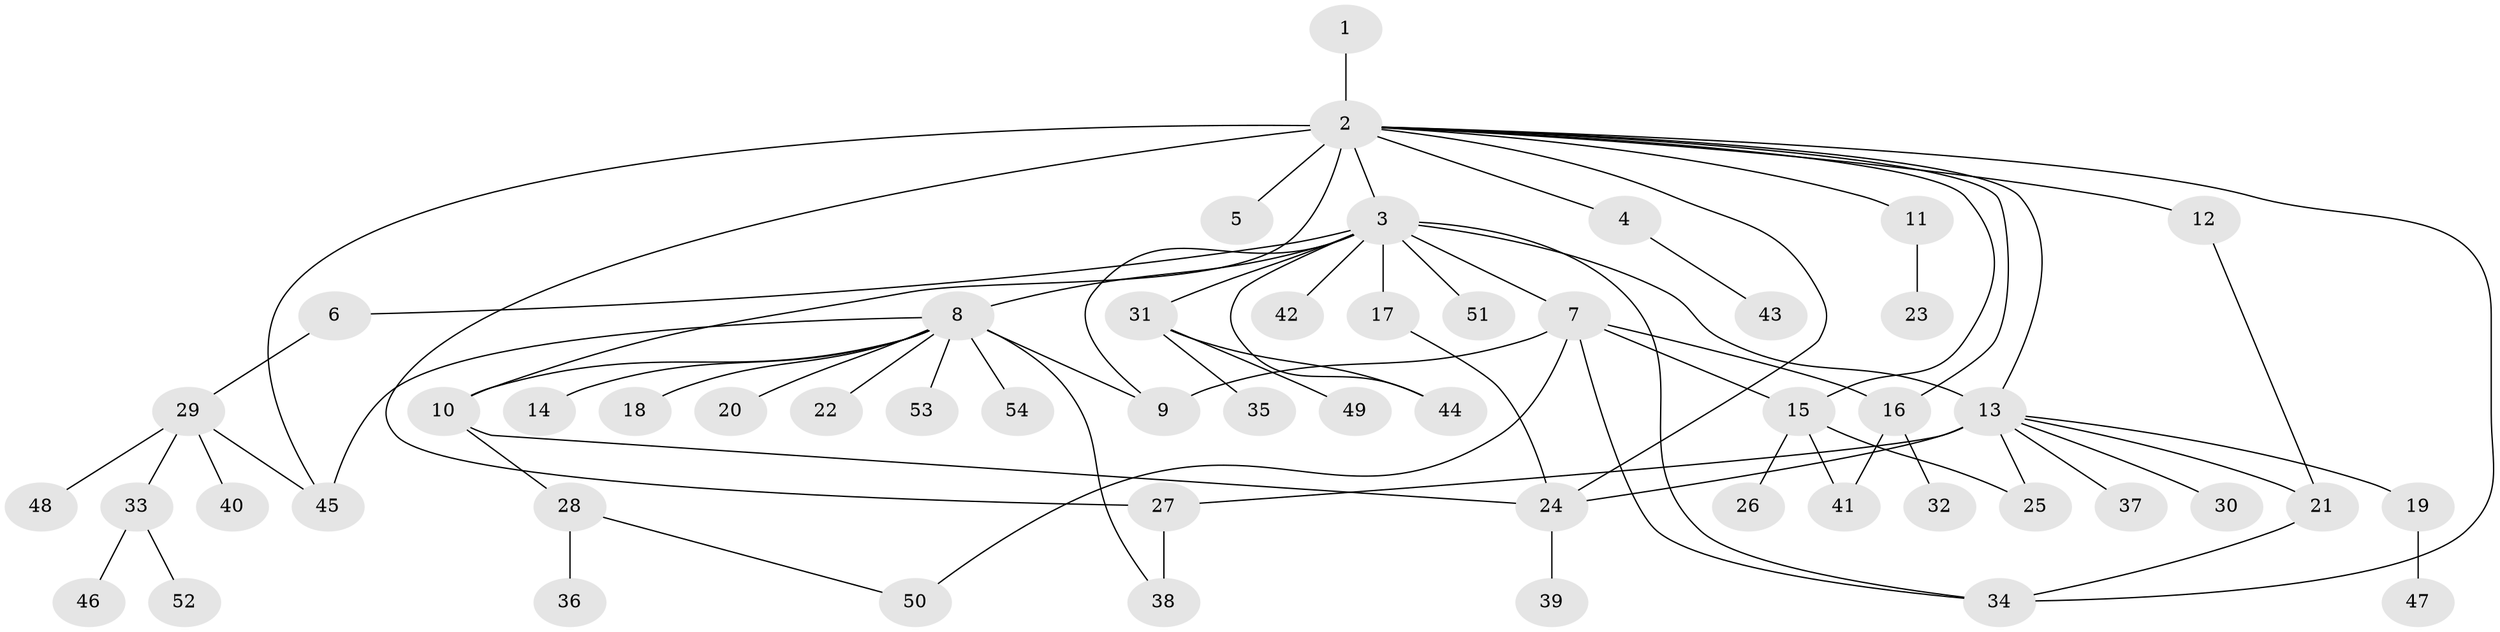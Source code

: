 // original degree distribution, {2: 0.205607476635514, 22: 0.018691588785046728, 14: 0.009345794392523364, 3: 0.08411214953271028, 1: 0.5607476635514018, 7: 0.009345794392523364, 12: 0.009345794392523364, 5: 0.018691588785046728, 4: 0.06542056074766354, 6: 0.018691588785046728}
// Generated by graph-tools (version 1.1) at 2025/50/03/04/25 22:50:31]
// undirected, 54 vertices, 74 edges
graph export_dot {
  node [color=gray90,style=filled];
  1;
  2;
  3;
  4;
  5;
  6;
  7;
  8;
  9;
  10;
  11;
  12;
  13;
  14;
  15;
  16;
  17;
  18;
  19;
  20;
  21;
  22;
  23;
  24;
  25;
  26;
  27;
  28;
  29;
  30;
  31;
  32;
  33;
  34;
  35;
  36;
  37;
  38;
  39;
  40;
  41;
  42;
  43;
  44;
  45;
  46;
  47;
  48;
  49;
  50;
  51;
  52;
  53;
  54;
  1 -- 2 [weight=1.0];
  2 -- 3 [weight=1.0];
  2 -- 4 [weight=1.0];
  2 -- 5 [weight=6.0];
  2 -- 10 [weight=1.0];
  2 -- 11 [weight=1.0];
  2 -- 12 [weight=1.0];
  2 -- 13 [weight=1.0];
  2 -- 15 [weight=1.0];
  2 -- 16 [weight=1.0];
  2 -- 24 [weight=1.0];
  2 -- 27 [weight=1.0];
  2 -- 34 [weight=1.0];
  2 -- 45 [weight=1.0];
  3 -- 6 [weight=1.0];
  3 -- 7 [weight=1.0];
  3 -- 8 [weight=1.0];
  3 -- 9 [weight=1.0];
  3 -- 13 [weight=1.0];
  3 -- 17 [weight=1.0];
  3 -- 31 [weight=1.0];
  3 -- 34 [weight=1.0];
  3 -- 42 [weight=1.0];
  3 -- 44 [weight=1.0];
  3 -- 51 [weight=1.0];
  4 -- 43 [weight=1.0];
  6 -- 29 [weight=1.0];
  7 -- 9 [weight=1.0];
  7 -- 15 [weight=1.0];
  7 -- 16 [weight=1.0];
  7 -- 34 [weight=1.0];
  7 -- 50 [weight=1.0];
  8 -- 9 [weight=1.0];
  8 -- 10 [weight=1.0];
  8 -- 14 [weight=1.0];
  8 -- 18 [weight=1.0];
  8 -- 20 [weight=1.0];
  8 -- 22 [weight=1.0];
  8 -- 38 [weight=1.0];
  8 -- 45 [weight=1.0];
  8 -- 53 [weight=1.0];
  8 -- 54 [weight=1.0];
  10 -- 24 [weight=1.0];
  10 -- 28 [weight=1.0];
  11 -- 23 [weight=1.0];
  12 -- 21 [weight=1.0];
  13 -- 19 [weight=1.0];
  13 -- 21 [weight=1.0];
  13 -- 24 [weight=13.0];
  13 -- 25 [weight=1.0];
  13 -- 27 [weight=1.0];
  13 -- 30 [weight=1.0];
  13 -- 37 [weight=1.0];
  15 -- 25 [weight=1.0];
  15 -- 26 [weight=1.0];
  15 -- 41 [weight=1.0];
  16 -- 32 [weight=1.0];
  16 -- 41 [weight=1.0];
  17 -- 24 [weight=1.0];
  19 -- 47 [weight=1.0];
  21 -- 34 [weight=1.0];
  24 -- 39 [weight=1.0];
  27 -- 38 [weight=2.0];
  28 -- 36 [weight=1.0];
  28 -- 50 [weight=1.0];
  29 -- 33 [weight=1.0];
  29 -- 40 [weight=1.0];
  29 -- 45 [weight=1.0];
  29 -- 48 [weight=1.0];
  31 -- 35 [weight=1.0];
  31 -- 44 [weight=1.0];
  31 -- 49 [weight=1.0];
  33 -- 46 [weight=1.0];
  33 -- 52 [weight=1.0];
}

